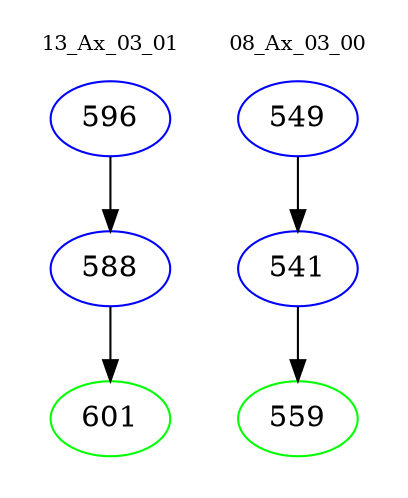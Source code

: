 digraph{
subgraph cluster_0 {
color = white
label = "13_Ax_03_01";
fontsize=10;
T0_596 [label="596", color="blue"]
T0_596 -> T0_588 [color="black"]
T0_588 [label="588", color="blue"]
T0_588 -> T0_601 [color="black"]
T0_601 [label="601", color="green"]
}
subgraph cluster_1 {
color = white
label = "08_Ax_03_00";
fontsize=10;
T1_549 [label="549", color="blue"]
T1_549 -> T1_541 [color="black"]
T1_541 [label="541", color="blue"]
T1_541 -> T1_559 [color="black"]
T1_559 [label="559", color="green"]
}
}
